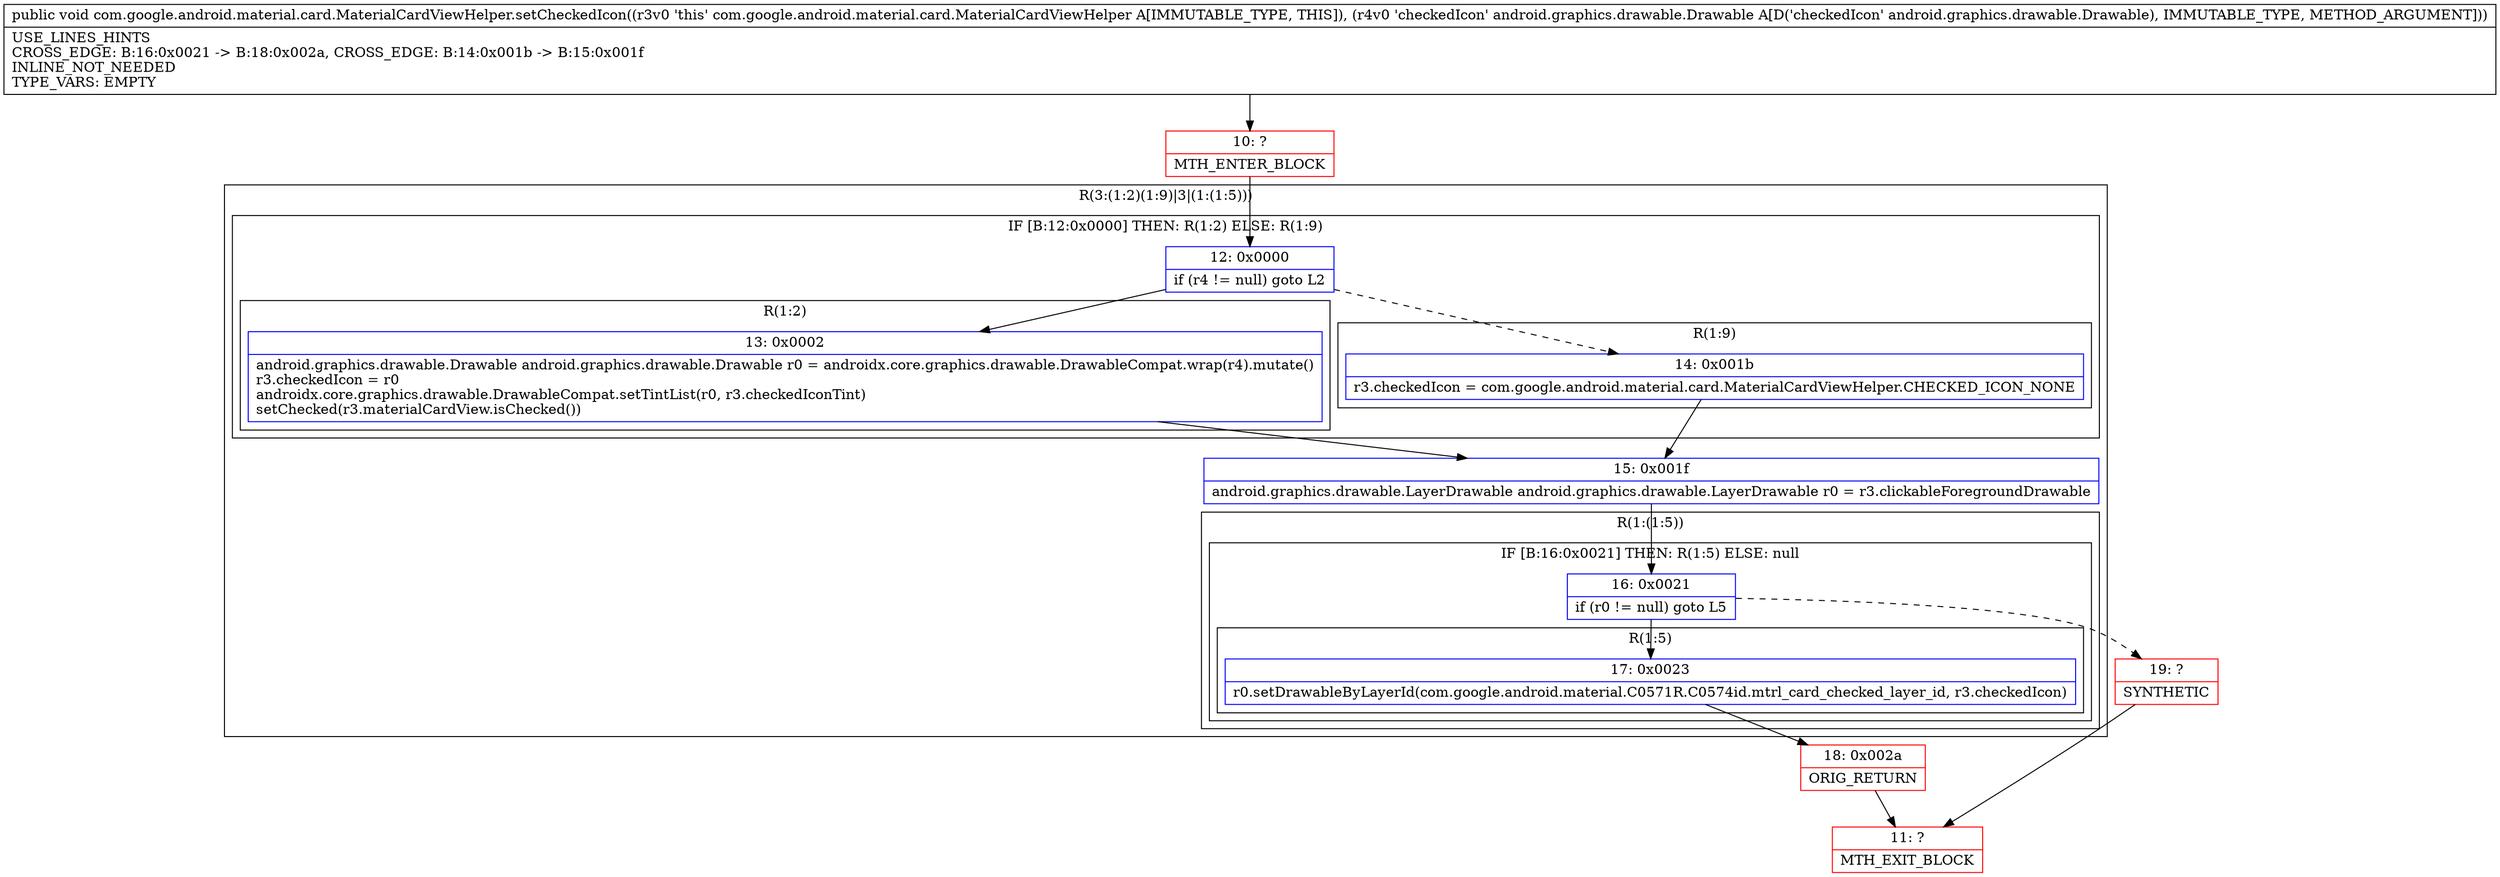 digraph "CFG forcom.google.android.material.card.MaterialCardViewHelper.setCheckedIcon(Landroid\/graphics\/drawable\/Drawable;)V" {
subgraph cluster_Region_235557061 {
label = "R(3:(1:2)(1:9)|3|(1:(1:5)))";
node [shape=record,color=blue];
subgraph cluster_IfRegion_1476380330 {
label = "IF [B:12:0x0000] THEN: R(1:2) ELSE: R(1:9)";
node [shape=record,color=blue];
Node_12 [shape=record,label="{12\:\ 0x0000|if (r4 != null) goto L2\l}"];
subgraph cluster_Region_811304356 {
label = "R(1:2)";
node [shape=record,color=blue];
Node_13 [shape=record,label="{13\:\ 0x0002|android.graphics.drawable.Drawable android.graphics.drawable.Drawable r0 = androidx.core.graphics.drawable.DrawableCompat.wrap(r4).mutate()\lr3.checkedIcon = r0\landroidx.core.graphics.drawable.DrawableCompat.setTintList(r0, r3.checkedIconTint)\lsetChecked(r3.materialCardView.isChecked())\l}"];
}
subgraph cluster_Region_1956809719 {
label = "R(1:9)";
node [shape=record,color=blue];
Node_14 [shape=record,label="{14\:\ 0x001b|r3.checkedIcon = com.google.android.material.card.MaterialCardViewHelper.CHECKED_ICON_NONE\l}"];
}
}
Node_15 [shape=record,label="{15\:\ 0x001f|android.graphics.drawable.LayerDrawable android.graphics.drawable.LayerDrawable r0 = r3.clickableForegroundDrawable\l}"];
subgraph cluster_Region_410968451 {
label = "R(1:(1:5))";
node [shape=record,color=blue];
subgraph cluster_IfRegion_847757726 {
label = "IF [B:16:0x0021] THEN: R(1:5) ELSE: null";
node [shape=record,color=blue];
Node_16 [shape=record,label="{16\:\ 0x0021|if (r0 != null) goto L5\l}"];
subgraph cluster_Region_203803072 {
label = "R(1:5)";
node [shape=record,color=blue];
Node_17 [shape=record,label="{17\:\ 0x0023|r0.setDrawableByLayerId(com.google.android.material.C0571R.C0574id.mtrl_card_checked_layer_id, r3.checkedIcon)\l}"];
}
}
}
}
Node_10 [shape=record,color=red,label="{10\:\ ?|MTH_ENTER_BLOCK\l}"];
Node_18 [shape=record,color=red,label="{18\:\ 0x002a|ORIG_RETURN\l}"];
Node_11 [shape=record,color=red,label="{11\:\ ?|MTH_EXIT_BLOCK\l}"];
Node_19 [shape=record,color=red,label="{19\:\ ?|SYNTHETIC\l}"];
MethodNode[shape=record,label="{public void com.google.android.material.card.MaterialCardViewHelper.setCheckedIcon((r3v0 'this' com.google.android.material.card.MaterialCardViewHelper A[IMMUTABLE_TYPE, THIS]), (r4v0 'checkedIcon' android.graphics.drawable.Drawable A[D('checkedIcon' android.graphics.drawable.Drawable), IMMUTABLE_TYPE, METHOD_ARGUMENT]))  | USE_LINES_HINTS\lCROSS_EDGE: B:16:0x0021 \-\> B:18:0x002a, CROSS_EDGE: B:14:0x001b \-\> B:15:0x001f\lINLINE_NOT_NEEDED\lTYPE_VARS: EMPTY\l}"];
MethodNode -> Node_10;Node_12 -> Node_13;
Node_12 -> Node_14[style=dashed];
Node_13 -> Node_15;
Node_14 -> Node_15;
Node_15 -> Node_16;
Node_16 -> Node_17;
Node_16 -> Node_19[style=dashed];
Node_17 -> Node_18;
Node_10 -> Node_12;
Node_18 -> Node_11;
Node_19 -> Node_11;
}

